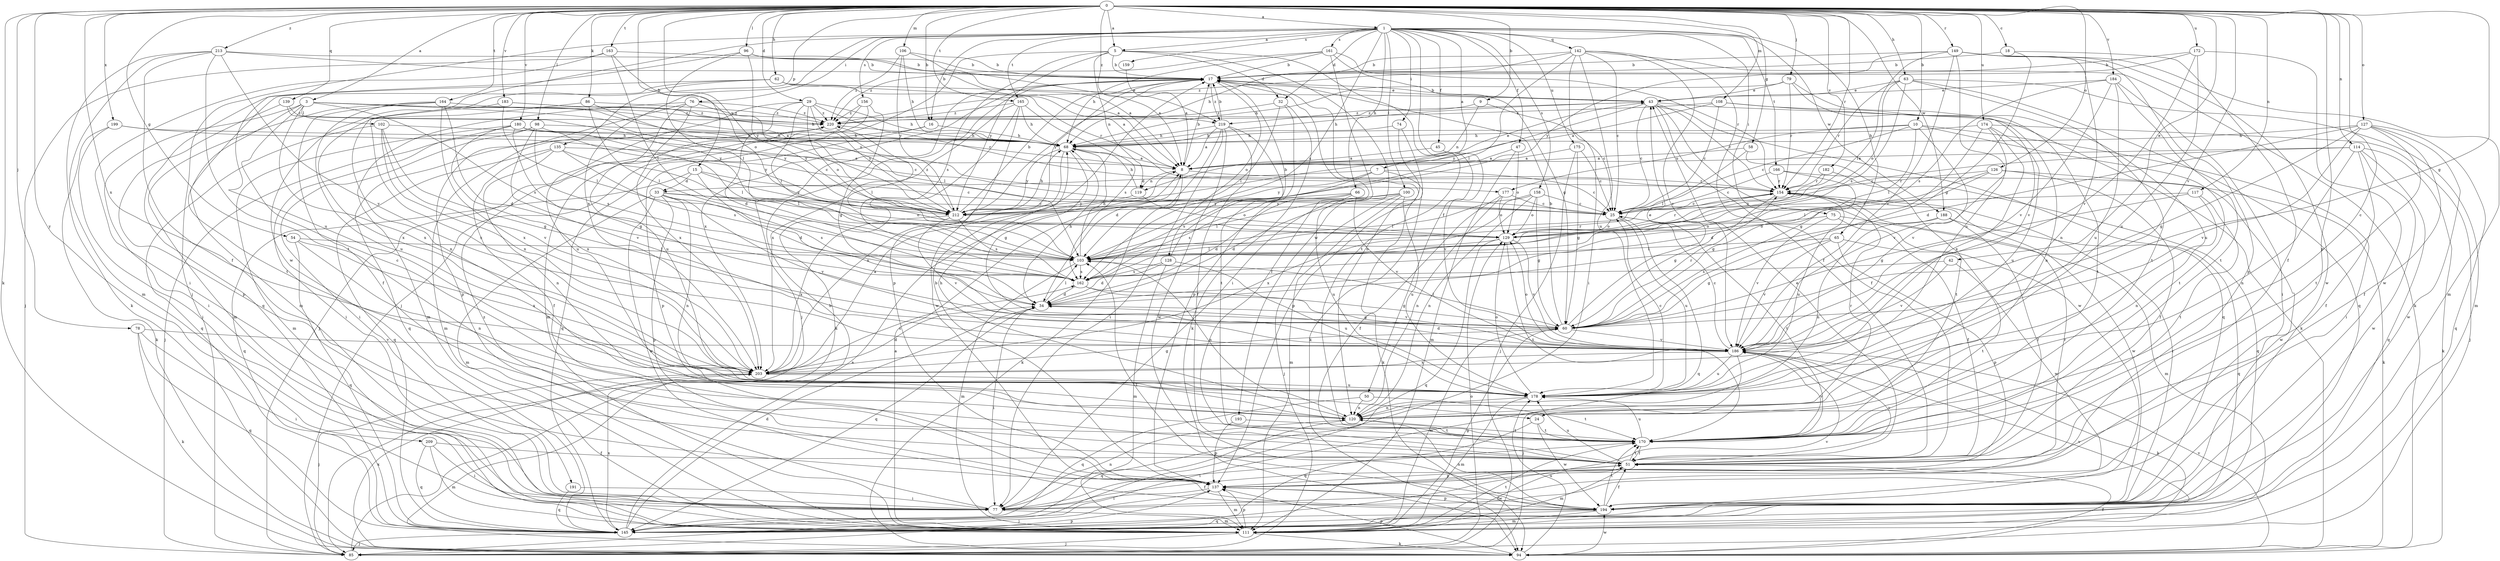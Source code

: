strict digraph  {
0;
1;
3;
5;
7;
8;
9;
10;
15;
16;
17;
18;
24;
25;
29;
32;
33;
34;
42;
43;
45;
47;
50;
51;
54;
58;
60;
62;
63;
65;
66;
68;
74;
75;
76;
77;
78;
79;
85;
86;
94;
96;
98;
100;
102;
103;
106;
108;
111;
114;
117;
119;
120;
126;
127;
128;
129;
135;
137;
139;
142;
145;
149;
154;
156;
158;
159;
161;
162;
163;
164;
165;
166;
170;
172;
174;
175;
177;
178;
180;
182;
183;
184;
186;
188;
191;
193;
194;
199;
203;
209;
212;
213;
219;
220;
0 -> 1  [label=a];
0 -> 3  [label=a];
0 -> 5  [label=a];
0 -> 9  [label=b];
0 -> 10  [label=b];
0 -> 15  [label=b];
0 -> 16  [label=b];
0 -> 18  [label=c];
0 -> 24  [label=c];
0 -> 29  [label=d];
0 -> 42  [label=e];
0 -> 54  [label=g];
0 -> 58  [label=g];
0 -> 60  [label=g];
0 -> 62  [label=h];
0 -> 63  [label=h];
0 -> 78  [label=j];
0 -> 79  [label=j];
0 -> 86  [label=k];
0 -> 94  [label=k];
0 -> 96  [label=l];
0 -> 98  [label=l];
0 -> 106  [label=m];
0 -> 108  [label=m];
0 -> 114  [label=n];
0 -> 117  [label=n];
0 -> 126  [label=o];
0 -> 127  [label=o];
0 -> 135  [label=p];
0 -> 137  [label=p];
0 -> 139  [label=q];
0 -> 149  [label=r];
0 -> 154  [label=r];
0 -> 163  [label=t];
0 -> 164  [label=t];
0 -> 165  [label=t];
0 -> 172  [label=u];
0 -> 174  [label=u];
0 -> 180  [label=v];
0 -> 182  [label=v];
0 -> 183  [label=v];
0 -> 184  [label=v];
0 -> 186  [label=v];
0 -> 188  [label=w];
0 -> 199  [label=x];
0 -> 203  [label=x];
0 -> 209  [label=y];
0 -> 212  [label=y];
0 -> 213  [label=z];
0 -> 219  [label=z];
1 -> 5  [label=a];
1 -> 7  [label=a];
1 -> 16  [label=b];
1 -> 32  [label=d];
1 -> 45  [label=f];
1 -> 47  [label=f];
1 -> 50  [label=f];
1 -> 65  [label=h];
1 -> 66  [label=h];
1 -> 74  [label=i];
1 -> 75  [label=i];
1 -> 76  [label=i];
1 -> 85  [label=j];
1 -> 100  [label=l];
1 -> 142  [label=q];
1 -> 156  [label=s];
1 -> 158  [label=s];
1 -> 159  [label=s];
1 -> 161  [label=s];
1 -> 162  [label=s];
1 -> 165  [label=t];
1 -> 166  [label=t];
1 -> 175  [label=u];
1 -> 188  [label=w];
1 -> 191  [label=w];
1 -> 203  [label=x];
3 -> 8  [label=a];
3 -> 24  [label=c];
3 -> 77  [label=i];
3 -> 102  [label=l];
3 -> 162  [label=s];
3 -> 170  [label=t];
3 -> 177  [label=u];
3 -> 203  [label=x];
3 -> 212  [label=y];
3 -> 219  [label=z];
5 -> 17  [label=b];
5 -> 32  [label=d];
5 -> 85  [label=j];
5 -> 119  [label=n];
5 -> 162  [label=s];
5 -> 170  [label=t];
5 -> 193  [label=w];
5 -> 212  [label=y];
7 -> 25  [label=c];
7 -> 33  [label=d];
7 -> 94  [label=k];
7 -> 162  [label=s];
7 -> 212  [label=y];
8 -> 17  [label=b];
8 -> 43  [label=e];
8 -> 94  [label=k];
8 -> 119  [label=n];
8 -> 154  [label=r];
9 -> 25  [label=c];
9 -> 119  [label=n];
9 -> 219  [label=z];
10 -> 25  [label=c];
10 -> 68  [label=h];
10 -> 77  [label=i];
10 -> 103  [label=l];
10 -> 170  [label=t];
10 -> 177  [label=u];
10 -> 186  [label=v];
15 -> 25  [label=c];
15 -> 33  [label=d];
15 -> 34  [label=d];
15 -> 145  [label=q];
15 -> 212  [label=y];
16 -> 68  [label=h];
16 -> 137  [label=p];
16 -> 145  [label=q];
17 -> 43  [label=e];
17 -> 51  [label=f];
17 -> 85  [label=j];
17 -> 120  [label=n];
17 -> 128  [label=o];
17 -> 137  [label=p];
17 -> 203  [label=x];
17 -> 212  [label=y];
17 -> 219  [label=z];
18 -> 17  [label=b];
18 -> 51  [label=f];
18 -> 60  [label=g];
24 -> 145  [label=q];
24 -> 170  [label=t];
24 -> 194  [label=w];
25 -> 129  [label=o];
25 -> 145  [label=q];
25 -> 170  [label=t];
25 -> 178  [label=u];
29 -> 34  [label=d];
29 -> 68  [label=h];
29 -> 103  [label=l];
29 -> 129  [label=o];
29 -> 154  [label=r];
29 -> 178  [label=u];
29 -> 212  [label=y];
29 -> 220  [label=z];
32 -> 94  [label=k];
32 -> 103  [label=l];
32 -> 137  [label=p];
32 -> 220  [label=z];
33 -> 25  [label=c];
33 -> 111  [label=m];
33 -> 120  [label=n];
33 -> 129  [label=o];
33 -> 137  [label=p];
33 -> 162  [label=s];
33 -> 186  [label=v];
33 -> 194  [label=w];
34 -> 60  [label=g];
34 -> 68  [label=h];
34 -> 77  [label=i];
34 -> 103  [label=l];
34 -> 145  [label=q];
42 -> 162  [label=s];
42 -> 170  [label=t];
42 -> 186  [label=v];
43 -> 17  [label=b];
43 -> 25  [label=c];
43 -> 51  [label=f];
43 -> 68  [label=h];
43 -> 94  [label=k];
43 -> 145  [label=q];
43 -> 154  [label=r];
43 -> 194  [label=w];
43 -> 212  [label=y];
43 -> 220  [label=z];
45 -> 8  [label=a];
45 -> 186  [label=v];
47 -> 8  [label=a];
47 -> 111  [label=m];
47 -> 129  [label=o];
50 -> 120  [label=n];
50 -> 145  [label=q];
50 -> 170  [label=t];
51 -> 43  [label=e];
51 -> 111  [label=m];
51 -> 137  [label=p];
51 -> 170  [label=t];
51 -> 178  [label=u];
51 -> 186  [label=v];
54 -> 103  [label=l];
54 -> 120  [label=n];
54 -> 145  [label=q];
54 -> 203  [label=x];
58 -> 8  [label=a];
58 -> 103  [label=l];
58 -> 170  [label=t];
60 -> 17  [label=b];
60 -> 43  [label=e];
60 -> 103  [label=l];
60 -> 111  [label=m];
60 -> 154  [label=r];
60 -> 186  [label=v];
62 -> 8  [label=a];
62 -> 43  [label=e];
62 -> 111  [label=m];
62 -> 120  [label=n];
62 -> 145  [label=q];
62 -> 154  [label=r];
63 -> 43  [label=e];
63 -> 111  [label=m];
63 -> 129  [label=o];
63 -> 145  [label=q];
63 -> 154  [label=r];
63 -> 162  [label=s];
63 -> 170  [label=t];
65 -> 60  [label=g];
65 -> 103  [label=l];
65 -> 137  [label=p];
65 -> 186  [label=v];
65 -> 194  [label=w];
66 -> 34  [label=d];
66 -> 162  [label=s];
66 -> 178  [label=u];
66 -> 186  [label=v];
66 -> 212  [label=y];
68 -> 8  [label=a];
68 -> 60  [label=g];
68 -> 203  [label=x];
68 -> 212  [label=y];
74 -> 68  [label=h];
74 -> 94  [label=k];
74 -> 137  [label=p];
75 -> 51  [label=f];
75 -> 111  [label=m];
75 -> 129  [label=o];
75 -> 186  [label=v];
76 -> 103  [label=l];
76 -> 111  [label=m];
76 -> 137  [label=p];
76 -> 178  [label=u];
76 -> 203  [label=x];
76 -> 220  [label=z];
77 -> 51  [label=f];
77 -> 111  [label=m];
77 -> 120  [label=n];
77 -> 220  [label=z];
78 -> 77  [label=i];
78 -> 94  [label=k];
78 -> 145  [label=q];
78 -> 186  [label=v];
79 -> 43  [label=e];
79 -> 68  [label=h];
79 -> 154  [label=r];
79 -> 178  [label=u];
79 -> 186  [label=v];
85 -> 8  [label=a];
85 -> 129  [label=o];
85 -> 137  [label=p];
86 -> 103  [label=l];
86 -> 203  [label=x];
86 -> 212  [label=y];
86 -> 220  [label=z];
94 -> 51  [label=f];
94 -> 137  [label=p];
94 -> 178  [label=u];
94 -> 186  [label=v];
94 -> 194  [label=w];
94 -> 203  [label=x];
96 -> 8  [label=a];
96 -> 17  [label=b];
96 -> 103  [label=l];
96 -> 178  [label=u];
96 -> 212  [label=y];
98 -> 68  [label=h];
98 -> 77  [label=i];
98 -> 85  [label=j];
98 -> 103  [label=l];
98 -> 162  [label=s];
98 -> 186  [label=v];
100 -> 34  [label=d];
100 -> 85  [label=j];
100 -> 103  [label=l];
100 -> 111  [label=m];
100 -> 178  [label=u];
100 -> 212  [label=y];
102 -> 60  [label=g];
102 -> 68  [label=h];
102 -> 145  [label=q];
102 -> 186  [label=v];
102 -> 203  [label=x];
103 -> 68  [label=h];
103 -> 111  [label=m];
103 -> 120  [label=n];
103 -> 154  [label=r];
103 -> 162  [label=s];
106 -> 8  [label=a];
106 -> 17  [label=b];
106 -> 68  [label=h];
106 -> 212  [label=y];
106 -> 220  [label=z];
108 -> 8  [label=a];
108 -> 25  [label=c];
108 -> 120  [label=n];
108 -> 170  [label=t];
108 -> 220  [label=z];
111 -> 8  [label=a];
111 -> 51  [label=f];
111 -> 60  [label=g];
111 -> 85  [label=j];
111 -> 94  [label=k];
111 -> 137  [label=p];
111 -> 170  [label=t];
111 -> 186  [label=v];
114 -> 8  [label=a];
114 -> 25  [label=c];
114 -> 51  [label=f];
114 -> 94  [label=k];
114 -> 120  [label=n];
114 -> 145  [label=q];
114 -> 194  [label=w];
117 -> 25  [label=c];
117 -> 60  [label=g];
117 -> 120  [label=n];
117 -> 170  [label=t];
119 -> 68  [label=h];
119 -> 129  [label=o];
119 -> 212  [label=y];
120 -> 68  [label=h];
120 -> 145  [label=q];
120 -> 154  [label=r];
120 -> 170  [label=t];
126 -> 34  [label=d];
126 -> 51  [label=f];
126 -> 103  [label=l];
126 -> 154  [label=r];
126 -> 194  [label=w];
127 -> 34  [label=d];
127 -> 51  [label=f];
127 -> 60  [label=g];
127 -> 68  [label=h];
127 -> 145  [label=q];
127 -> 170  [label=t];
127 -> 186  [label=v];
127 -> 194  [label=w];
128 -> 17  [label=b];
128 -> 34  [label=d];
128 -> 111  [label=m];
128 -> 162  [label=s];
128 -> 178  [label=u];
129 -> 103  [label=l];
129 -> 145  [label=q];
129 -> 154  [label=r];
129 -> 170  [label=t];
129 -> 186  [label=v];
135 -> 8  [label=a];
135 -> 51  [label=f];
135 -> 103  [label=l];
135 -> 120  [label=n];
135 -> 145  [label=q];
135 -> 162  [label=s];
137 -> 17  [label=b];
137 -> 77  [label=i];
137 -> 85  [label=j];
137 -> 111  [label=m];
137 -> 154  [label=r];
137 -> 194  [label=w];
139 -> 137  [label=p];
139 -> 212  [label=y];
139 -> 220  [label=z];
142 -> 17  [label=b];
142 -> 25  [label=c];
142 -> 51  [label=f];
142 -> 68  [label=h];
142 -> 77  [label=i];
142 -> 94  [label=k];
142 -> 103  [label=l];
142 -> 178  [label=u];
142 -> 186  [label=v];
145 -> 17  [label=b];
145 -> 34  [label=d];
145 -> 85  [label=j];
145 -> 186  [label=v];
145 -> 203  [label=x];
149 -> 17  [label=b];
149 -> 103  [label=l];
149 -> 111  [label=m];
149 -> 120  [label=n];
149 -> 137  [label=p];
149 -> 178  [label=u];
149 -> 186  [label=v];
149 -> 194  [label=w];
149 -> 212  [label=y];
154 -> 25  [label=c];
154 -> 60  [label=g];
154 -> 178  [label=u];
154 -> 194  [label=w];
156 -> 60  [label=g];
156 -> 85  [label=j];
156 -> 111  [label=m];
156 -> 220  [label=z];
158 -> 25  [label=c];
158 -> 60  [label=g];
158 -> 103  [label=l];
158 -> 120  [label=n];
158 -> 129  [label=o];
158 -> 203  [label=x];
159 -> 8  [label=a];
161 -> 17  [label=b];
161 -> 60  [label=g];
161 -> 68  [label=h];
161 -> 77  [label=i];
161 -> 154  [label=r];
161 -> 220  [label=z];
162 -> 34  [label=d];
162 -> 60  [label=g];
162 -> 186  [label=v];
163 -> 17  [label=b];
163 -> 77  [label=i];
163 -> 85  [label=j];
163 -> 103  [label=l];
163 -> 129  [label=o];
164 -> 34  [label=d];
164 -> 51  [label=f];
164 -> 111  [label=m];
164 -> 178  [label=u];
164 -> 203  [label=x];
164 -> 220  [label=z];
165 -> 68  [label=h];
165 -> 94  [label=k];
165 -> 162  [label=s];
165 -> 194  [label=w];
165 -> 203  [label=x];
165 -> 220  [label=z];
166 -> 25  [label=c];
166 -> 60  [label=g];
166 -> 94  [label=k];
166 -> 154  [label=r];
170 -> 51  [label=f];
170 -> 77  [label=i];
170 -> 178  [label=u];
170 -> 186  [label=v];
172 -> 17  [label=b];
172 -> 178  [label=u];
172 -> 186  [label=v];
172 -> 194  [label=w];
172 -> 220  [label=z];
174 -> 60  [label=g];
174 -> 68  [label=h];
174 -> 85  [label=j];
174 -> 178  [label=u];
174 -> 186  [label=v];
174 -> 203  [label=x];
175 -> 8  [label=a];
175 -> 25  [label=c];
175 -> 60  [label=g];
175 -> 85  [label=j];
177 -> 25  [label=c];
177 -> 51  [label=f];
177 -> 120  [label=n];
177 -> 129  [label=o];
178 -> 25  [label=c];
178 -> 111  [label=m];
178 -> 120  [label=n];
178 -> 129  [label=o];
180 -> 25  [label=c];
180 -> 60  [label=g];
180 -> 68  [label=h];
180 -> 77  [label=i];
180 -> 111  [label=m];
180 -> 203  [label=x];
180 -> 212  [label=y];
182 -> 129  [label=o];
182 -> 145  [label=q];
182 -> 154  [label=r];
183 -> 68  [label=h];
183 -> 103  [label=l];
183 -> 203  [label=x];
183 -> 220  [label=z];
184 -> 43  [label=e];
184 -> 77  [label=i];
184 -> 162  [label=s];
184 -> 170  [label=t];
184 -> 178  [label=u];
184 -> 186  [label=v];
186 -> 25  [label=c];
186 -> 34  [label=d];
186 -> 85  [label=j];
186 -> 94  [label=k];
186 -> 129  [label=o];
186 -> 178  [label=u];
186 -> 203  [label=x];
188 -> 51  [label=f];
188 -> 120  [label=n];
188 -> 129  [label=o];
188 -> 145  [label=q];
191 -> 77  [label=i];
191 -> 145  [label=q];
193 -> 137  [label=p];
193 -> 170  [label=t];
194 -> 51  [label=f];
194 -> 103  [label=l];
194 -> 111  [label=m];
194 -> 120  [label=n];
194 -> 137  [label=p];
194 -> 145  [label=q];
194 -> 154  [label=r];
194 -> 170  [label=t];
199 -> 25  [label=c];
199 -> 68  [label=h];
199 -> 77  [label=i];
199 -> 94  [label=k];
203 -> 8  [label=a];
203 -> 34  [label=d];
203 -> 60  [label=g];
203 -> 85  [label=j];
203 -> 162  [label=s];
203 -> 178  [label=u];
209 -> 51  [label=f];
209 -> 77  [label=i];
209 -> 111  [label=m];
209 -> 145  [label=q];
212 -> 17  [label=b];
212 -> 68  [label=h];
212 -> 162  [label=s];
212 -> 186  [label=v];
212 -> 203  [label=x];
212 -> 220  [label=z];
213 -> 8  [label=a];
213 -> 17  [label=b];
213 -> 51  [label=f];
213 -> 94  [label=k];
213 -> 111  [label=m];
213 -> 170  [label=t];
213 -> 186  [label=v];
219 -> 8  [label=a];
219 -> 17  [label=b];
219 -> 34  [label=d];
219 -> 51  [label=f];
219 -> 68  [label=h];
219 -> 77  [label=i];
219 -> 170  [label=t];
219 -> 194  [label=w];
220 -> 68  [label=h];
220 -> 103  [label=l];
220 -> 111  [label=m];
220 -> 145  [label=q];
}
